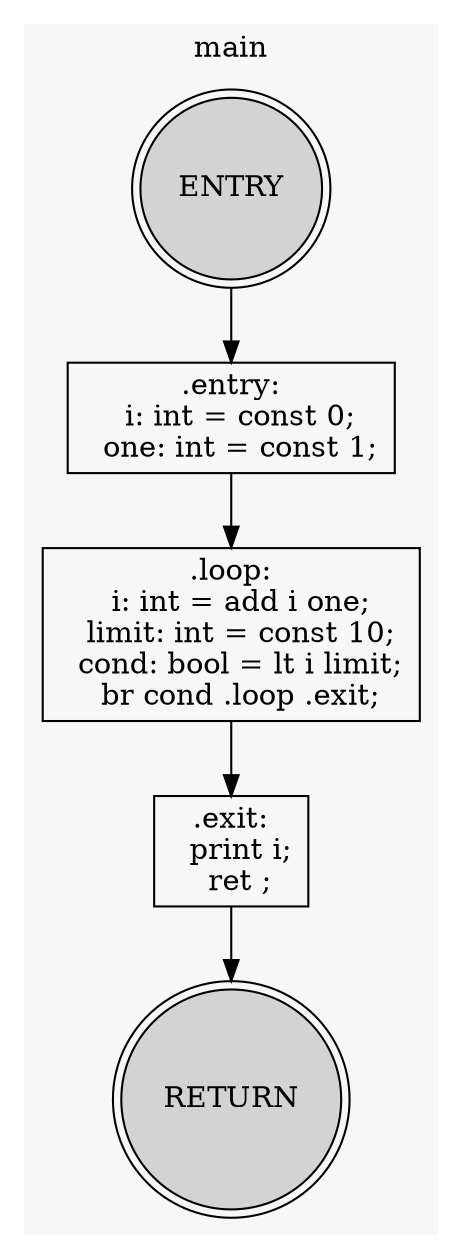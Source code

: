// Dominator Tree
digraph DOMTREE {
	subgraph cluster_main {
		label=main
		color="#f7f7f7"
		style=filled
		rankdir=TB
		FUNC_main_NODE_ENTRY [label=ENTRY fillcolor=lightgray shape=doublecircle style=filled]
		FUNC_main_NODE_entry [label=".entry:
  i: int = const 0;
  one: int = const 1;" shape=box]
		FUNC_main_NODE_ENTRY -> FUNC_main_NODE_entry
		FUNC_main_NODE_loop [label=".loop:
  i: int = add i one;
  limit: int = const 10;
  cond: bool = lt i limit;
  br cond .loop .exit;" shape=box]
		FUNC_main_NODE_entry -> FUNC_main_NODE_loop
		FUNC_main_NODE_exit [label=".exit:
  print i;
  ret ;" shape=box]
		FUNC_main_NODE_loop -> FUNC_main_NODE_exit
		FUNC_main_NODE_RETURN [label=RETURN fillcolor=lightgray shape=doublecircle style=filled]
		FUNC_main_NODE_exit -> FUNC_main_NODE_RETURN
	}
}
